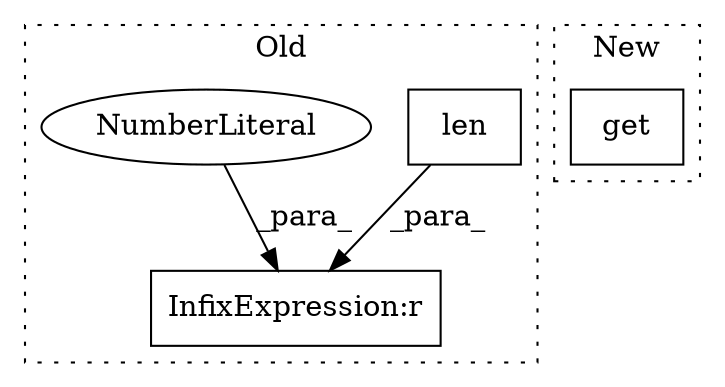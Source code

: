 digraph G {
subgraph cluster0 {
1 [label="len" a="32" s="5516,5525" l="4,1" shape="box"];
3 [label="InfixExpression:r" a="27" s="5526" l="3" shape="box"];
4 [label="NumberLiteral" a="34" s="5529" l="1" shape="ellipse"];
label = "Old";
style="dotted";
}
subgraph cluster1 {
2 [label="get" a="32" s="7567,7586" l="4,1" shape="box"];
label = "New";
style="dotted";
}
1 -> 3 [label="_para_"];
4 -> 3 [label="_para_"];
}